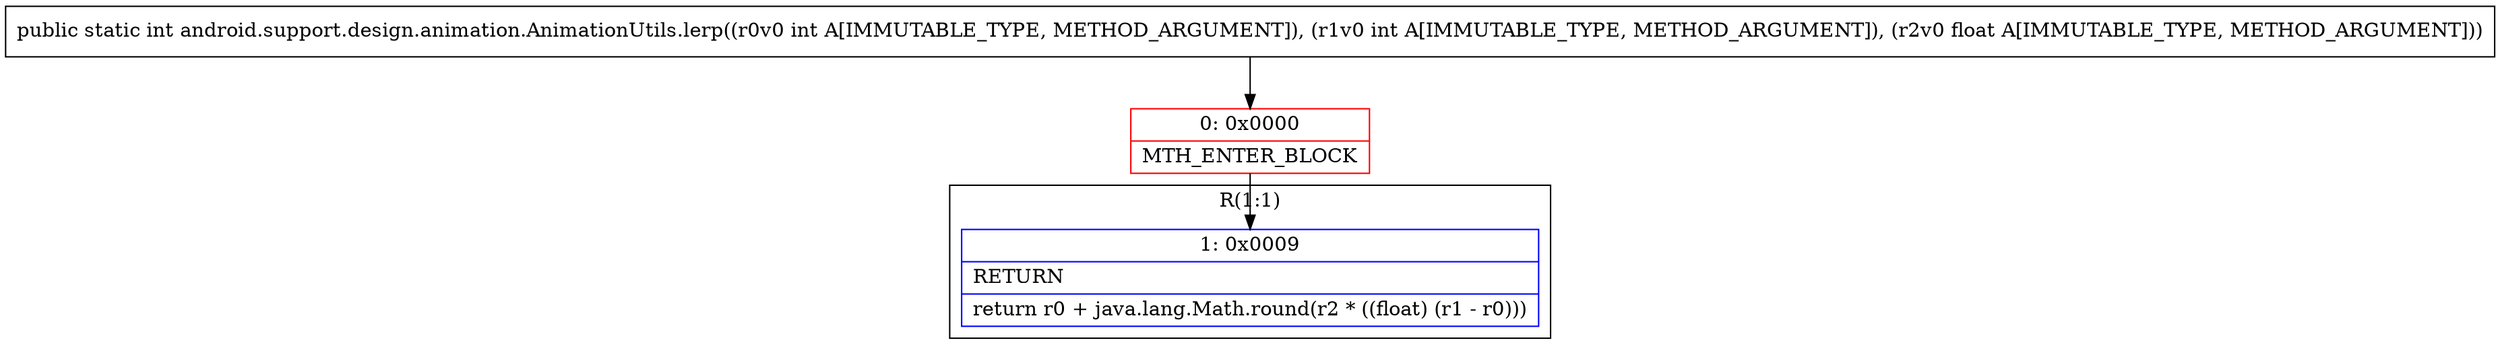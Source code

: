 digraph "CFG forandroid.support.design.animation.AnimationUtils.lerp(IIF)I" {
subgraph cluster_Region_1060119520 {
label = "R(1:1)";
node [shape=record,color=blue];
Node_1 [shape=record,label="{1\:\ 0x0009|RETURN\l|return r0 + java.lang.Math.round(r2 * ((float) (r1 \- r0)))\l}"];
}
Node_0 [shape=record,color=red,label="{0\:\ 0x0000|MTH_ENTER_BLOCK\l}"];
MethodNode[shape=record,label="{public static int android.support.design.animation.AnimationUtils.lerp((r0v0 int A[IMMUTABLE_TYPE, METHOD_ARGUMENT]), (r1v0 int A[IMMUTABLE_TYPE, METHOD_ARGUMENT]), (r2v0 float A[IMMUTABLE_TYPE, METHOD_ARGUMENT])) }"];
MethodNode -> Node_0;
Node_0 -> Node_1;
}

